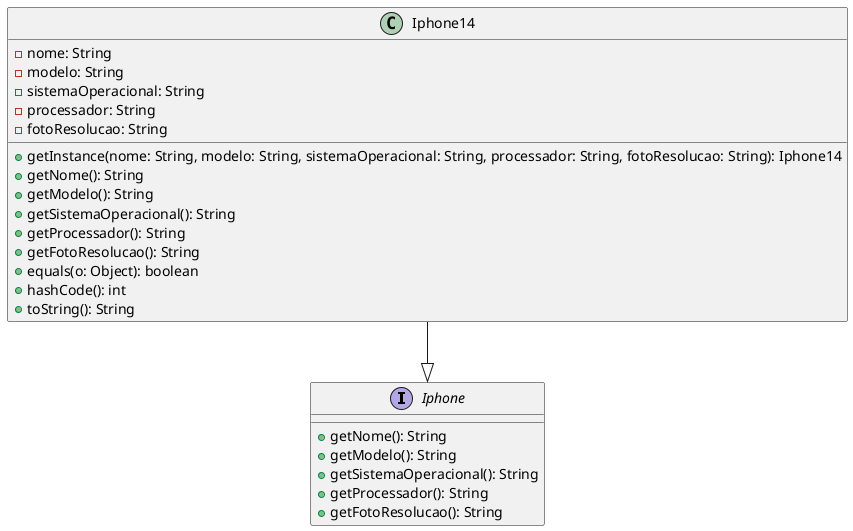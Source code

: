 @startuml

interface Iphone {
    + getNome(): String
    + getModelo(): String
    + getSistemaOperacional(): String
    + getProcessador(): String
    + getFotoResolucao(): String
}
Iphone14 --|> Iphone



class Iphone14 {
    - nome: String
    - modelo: String
    - sistemaOperacional: String
    - processador: String
    - fotoResolucao: String

    + getInstance(nome: String, modelo: String, sistemaOperacional: String, processador: String, fotoResolucao: String): Iphone14
    + getNome(): String
    + getModelo(): String
    + getSistemaOperacional(): String
    + getProcessador(): String
    + getFotoResolucao(): String
    + equals(o: Object): boolean
    + hashCode(): int
    + toString(): String
}


@enduml

